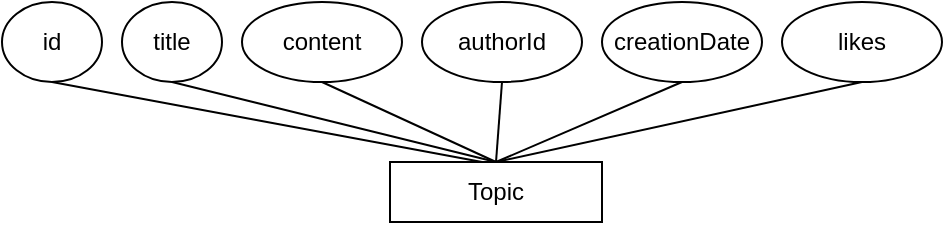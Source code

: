 <mxfile version="25.0.3">
  <diagram name="第 1 页" id="YWPzE99_uLLb6ZJ-fesW">
    <mxGraphModel dx="564" dy="816" grid="1" gridSize="10" guides="1" tooltips="1" connect="1" arrows="1" fold="1" page="1" pageScale="1" pageWidth="827" pageHeight="1169" math="0" shadow="0">
      <root>
        <mxCell id="0" />
        <mxCell id="1" parent="0" />
        <mxCell id="MiiahVeBcN5eX0PWJ4ss-1" value="Topic" style="rounded=0;whiteSpace=wrap;html=1;" vertex="1" parent="1">
          <mxGeometry x="434" y="370" width="106" height="30" as="geometry" />
        </mxCell>
        <mxCell id="MiiahVeBcN5eX0PWJ4ss-2" value="title" style="ellipse;whiteSpace=wrap;html=1;" vertex="1" parent="1">
          <mxGeometry x="300" y="290" width="50" height="40" as="geometry" />
        </mxCell>
        <mxCell id="MiiahVeBcN5eX0PWJ4ss-3" value="id&lt;img height=&quot;0&quot; width=&quot;0&quot; src=&quot;&lt;mxfile host=&amp;quot;app.diagrams.net&amp;quot; agent=&amp;quot;Mozilla/5.0 (Windows NT 10.0; Win64; x64) AppleWebKit/537.36 (KHTML, like Gecko) Chrome/131.0.0.0 Safari/537.36 Edg/131.0.0.0&amp;quot; version=&amp;quot;25.0.3&amp;quot; scale=&amp;quot;1&amp;quot; border=&amp;quot;0&amp;quot;&gt;&lt;br/&gt;  &lt;diagram name=&amp;quot;Page-1&amp;quot; id=&amp;quot;b5b7bab2-c9e2-2cf4-8b2a-24fd1a2a6d21&amp;quot;&gt;&lt;br/&gt;    &lt;mxGraphModel dx=&amp;quot;1022&amp;quot; dy=&amp;quot;620&amp;quot; grid=&amp;quot;1&amp;quot; gridSize=&amp;quot;10&amp;quot; guides=&amp;quot;1&amp;quot; tooltips=&amp;quot;1&amp;quot; connect=&amp;quot;1&amp;quot; arrows=&amp;quot;1&amp;quot; fold=&amp;quot;1&amp;quot; page=&amp;quot;1&amp;quot; pageScale=&amp;quot;1&amp;quot; pageWidth=&amp;quot;827&amp;quot; pageHeight=&amp;quot;1169&amp;quot; background=&amp;quot;none&amp;quot; math=&amp;quot;0&amp;quot; shadow=&amp;quot;0&amp;quot;&gt;&lt;br/&gt;      &lt;root&gt;&lt;br/&gt;        &lt;mxCell id=&amp;quot;0&amp;quot; /&gt;&lt;br/&gt;        &lt;mxCell id=&amp;quot;1&amp;quot; parent=&amp;quot;0&amp;quot; /&gt;&lt;br/&gt;        &lt;mxCell id=&amp;quot;3tw9AYnYGGNFN01JuL-y-1&amp;quot; value=&amp;quot;login.html&amp;quot; style=&amp;quot;swimlane;startSize=20;&amp;quot; vertex=&amp;quot;1&amp;quot; parent=&amp;quot;1&amp;quot;&gt;&lt;br/&gt;          &lt;mxGeometry x=&amp;quot;110&amp;quot; y=&amp;quot;200&amp;quot; width=&amp;quot;320&amp;quot; height=&amp;quot;220&amp;quot; as=&amp;quot;geometry&amp;quot; /&gt;&lt;br/&gt;        &lt;/mxCell&gt;&lt;br/&gt;        &lt;mxCell id=&amp;quot;3tw9AYnYGGNFN01JuL-y-28&amp;quot; value=&amp;quot;Login Button&amp;quot; style=&amp;quot;swimlane;fontStyle=0;childLayout=stackLayout;horizontal=1;startSize=30;horizontalStack=0;resizeParent=1;resizeParentMax=0;resizeLast=0;collapsible=1;marginBottom=0;whiteSpace=wrap;html=1;&amp;quot; vertex=&amp;quot;1&amp;quot; parent=&amp;quot;3tw9AYnYGGNFN01JuL-y-1&amp;quot;&gt;&lt;br/&gt;          &lt;mxGeometry x=&amp;quot;194&amp;quot; y=&amp;quot;150&amp;quot; width=&amp;quot;110&amp;quot; height=&amp;quot;60&amp;quot; as=&amp;quot;geometry&amp;quot; /&gt;&lt;br/&gt;        &lt;/mxCell&gt;&lt;br/&gt;        &lt;mxCell id=&amp;quot;3tw9AYnYGGNFN01JuL-y-29&amp;quot; value=&amp;quot;click(/login,POST)&amp;quot; style=&amp;quot;text;strokeColor=none;fillColor=none;align=left;verticalAlign=middle;spacingLeft=4;spacingRight=4;overflow=hidden;points=[[0,0.5],[1,0.5]];portConstraint=eastwest;rotatable=0;whiteSpace=wrap;html=1;&amp;quot; vertex=&amp;quot;1&amp;quot; parent=&amp;quot;3tw9AYnYGGNFN01JuL-y-28&amp;quot;&gt;&lt;br/&gt;          &lt;mxGeometry y=&amp;quot;30&amp;quot; width=&amp;quot;110&amp;quot; height=&amp;quot;30&amp;quot; as=&amp;quot;geometry&amp;quot; /&gt;&lt;br/&gt;        &lt;/mxCell&gt;&lt;br/&gt;        &lt;mxCell id=&amp;quot;3tw9AYnYGGNFN01JuL-y-34&amp;quot; value=&amp;quot;Forget Button&amp;quot; style=&amp;quot;swimlane;fontStyle=0;childLayout=stackLayout;horizontal=1;startSize=30;horizontalStack=0;resizeParent=1;resizeParentMax=0;resizeLast=0;collapsible=1;marginBottom=0;whiteSpace=wrap;html=1;&amp;quot; vertex=&amp;quot;1&amp;quot; parent=&amp;quot;3tw9AYnYGGNFN01JuL-y-1&amp;quot;&gt;&lt;br/&gt;          &lt;mxGeometry x=&amp;quot;18&amp;quot; y=&amp;quot;130&amp;quot; width=&amp;quot;120&amp;quot; height=&amp;quot;60&amp;quot; as=&amp;quot;geometry&amp;quot; /&gt;&lt;br/&gt;        &lt;/mxCell&gt;&lt;br/&gt;        &lt;mxCell id=&amp;quot;3tw9AYnYGGNFN01JuL-y-35&amp;quot; value=&amp;quot;herf=&amp;amp;quot;forget.html&amp;amp;quot;&amp;quot; style=&amp;quot;text;strokeColor=none;fillColor=none;align=left;verticalAlign=middle;spacingLeft=4;spacingRight=4;overflow=hidden;points=[[0,0.5],[1,0.5]];portConstraint=eastwest;rotatable=0;whiteSpace=wrap;html=1;&amp;quot; vertex=&amp;quot;1&amp;quot; parent=&amp;quot;3tw9AYnYGGNFN01JuL-y-34&amp;quot;&gt;&lt;br/&gt;          &lt;mxGeometry y=&amp;quot;30&amp;quot; width=&amp;quot;120&amp;quot; height=&amp;quot;30&amp;quot; as=&amp;quot;geometry&amp;quot; /&gt;&lt;br/&gt;        &lt;/mxCell&gt;&lt;br/&gt;        &lt;mxCell id=&amp;quot;3tw9AYnYGGNFN01JuL-y-32&amp;quot; value=&amp;quot;Register Button&amp;quot; style=&amp;quot;swimlane;fontStyle=0;childLayout=stackLayout;horizontal=1;startSize=30;horizontalStack=0;resizeParent=1;resizeParentMax=0;resizeLast=0;collapsible=1;marginBottom=0;whiteSpace=wrap;html=1;&amp;quot; vertex=&amp;quot;1&amp;quot; parent=&amp;quot;3tw9AYnYGGNFN01JuL-y-1&amp;quot;&gt;&lt;br/&gt;          &lt;mxGeometry x=&amp;quot;172&amp;quot; y=&amp;quot;40&amp;quot; width=&amp;quot;130&amp;quot; height=&amp;quot;60&amp;quot; as=&amp;quot;geometry&amp;quot; /&gt;&lt;br/&gt;        &lt;/mxCell&gt;&lt;br/&gt;        &lt;mxCell id=&amp;quot;3tw9AYnYGGNFN01JuL-y-33&amp;quot; value=&amp;quot;herf=&amp;amp;quot;register.html&amp;amp;quot;&amp;quot; style=&amp;quot;text;strokeColor=none;fillColor=none;align=left;verticalAlign=middle;spacingLeft=4;spacingRight=4;overflow=hidden;points=[[0,0.5],[1,0.5]];portConstraint=eastwest;rotatable=0;whiteSpace=wrap;html=1;&amp;quot; vertex=&amp;quot;1&amp;quot; parent=&amp;quot;3tw9AYnYGGNFN01JuL-y-32&amp;quot;&gt;&lt;br/&gt;          &lt;mxGeometry y=&amp;quot;30&amp;quot; width=&amp;quot;130&amp;quot; height=&amp;quot;30&amp;quot; as=&amp;quot;geometry&amp;quot; /&gt;&lt;br/&gt;        &lt;/mxCell&gt;&lt;br/&gt;        &lt;mxCell id=&amp;quot;3tw9AYnYGGNFN01JuL-y-42&amp;quot; value=&amp;quot;Text Box&amp;quot; style=&amp;quot;swimlane;fontStyle=0;childLayout=stackLayout;horizontal=1;startSize=30;horizontalStack=0;resizeParent=1;resizeParentMax=0;resizeLast=0;collapsible=1;marginBottom=0;whiteSpace=wrap;html=1;&amp;quot; vertex=&amp;quot;1&amp;quot; parent=&amp;quot;3tw9AYnYGGNFN01JuL-y-1&amp;quot;&gt;&lt;br/&gt;          &lt;mxGeometry x=&amp;quot;38&amp;quot; y=&amp;quot;40&amp;quot; width=&amp;quot;100&amp;quot; height=&amp;quot;60&amp;quot; as=&amp;quot;geometry&amp;quot; /&gt;&lt;br/&gt;        &lt;/mxCell&gt;&lt;br/&gt;        &lt;mxCell id=&amp;quot;3tw9AYnYGGNFN01JuL-y-43&amp;quot; value=&amp;quot;get(text)&amp;quot; style=&amp;quot;text;strokeColor=none;fillColor=none;align=left;verticalAlign=middle;spacingLeft=4;spacingRight=4;overflow=hidden;points=[[0,0.5],[1,0.5]];portConstraint=eastwest;rotatable=0;whiteSpace=wrap;html=1;&amp;quot; vertex=&amp;quot;1&amp;quot; parent=&amp;quot;3tw9AYnYGGNFN01JuL-y-42&amp;quot;&gt;&lt;br/&gt;          &lt;mxGeometry y=&amp;quot;30&amp;quot; width=&amp;quot;100&amp;quot; height=&amp;quot;30&amp;quot; as=&amp;quot;geometry&amp;quot; /&gt;&lt;br/&gt;        &lt;/mxCell&gt;&lt;br/&gt;        &lt;mxCell id=&amp;quot;3tw9AYnYGGNFN01JuL-y-94&amp;quot; value=&amp;quot;&amp;quot; style=&amp;quot;endArrow=none;html=1;rounded=0;&amp;quot; edge=&amp;quot;1&amp;quot; parent=&amp;quot;3tw9AYnYGGNFN01JuL-y-1&amp;quot;&gt;&lt;br/&gt;          &lt;mxGeometry width=&amp;quot;50&amp;quot; height=&amp;quot;50&amp;quot; relative=&amp;quot;1&amp;quot; as=&amp;quot;geometry&amp;quot;&gt;&lt;br/&gt;            &lt;mxPoint x=&amp;quot;350&amp;quot; y=&amp;quot;300&amp;quot; as=&amp;quot;sourcePoint&amp;quot; /&gt;&lt;br/&gt;            &lt;mxPoint x=&amp;quot;350&amp;quot; y=&amp;quot;200&amp;quot; as=&amp;quot;targetPoint&amp;quot; /&gt;&lt;br/&gt;          &lt;/mxGeometry&gt;&lt;br/&gt;        &lt;/mxCell&gt;&lt;br/&gt;        &lt;mxCell id=&amp;quot;3tw9AYnYGGNFN01JuL-y-3&amp;quot; value=&amp;quot;forget.html&amp;quot; style=&amp;quot;swimlane;startSize=20;&amp;quot; vertex=&amp;quot;1&amp;quot; parent=&amp;quot;1&amp;quot;&gt;&lt;br/&gt;          &lt;mxGeometry x=&amp;quot;180&amp;quot; y=&amp;quot;460&amp;quot; width=&amp;quot;250&amp;quot; height=&amp;quot;190&amp;quot; as=&amp;quot;geometry&amp;quot; /&gt;&lt;br/&gt;        &lt;/mxCell&gt;&lt;br/&gt;        &lt;mxCell id=&amp;quot;3tw9AYnYGGNFN01JuL-y-40&amp;quot; value=&amp;quot;Forget Button&amp;quot; style=&amp;quot;swimlane;fontStyle=0;childLayout=stackLayout;horizontal=1;startSize=30;horizontalStack=0;resizeParent=1;resizeParentMax=0;resizeLast=0;collapsible=1;marginBottom=0;whiteSpace=wrap;html=1;&amp;quot; vertex=&amp;quot;1&amp;quot; parent=&amp;quot;3tw9AYnYGGNFN01JuL-y-3&amp;quot;&gt;&lt;br/&gt;          &lt;mxGeometry x=&amp;quot;100&amp;quot; y=&amp;quot;100&amp;quot; width=&amp;quot;130&amp;quot; height=&amp;quot;60&amp;quot; as=&amp;quot;geometry&amp;quot; /&gt;&lt;br/&gt;        &lt;/mxCell&gt;&lt;br/&gt;        &lt;mxCell id=&amp;quot;3tw9AYnYGGNFN01JuL-y-41&amp;quot; value=&amp;quot;click(/forget,POST)&amp;quot; style=&amp;quot;text;strokeColor=none;fillColor=none;align=left;verticalAlign=middle;spacingLeft=4;spacingRight=4;overflow=hidden;points=[[0,0.5],[1,0.5]];portConstraint=eastwest;rotatable=0;whiteSpace=wrap;html=1;&amp;quot; vertex=&amp;quot;1&amp;quot; parent=&amp;quot;3tw9AYnYGGNFN01JuL-y-40&amp;quot;&gt;&lt;br/&gt;          &lt;mxGeometry y=&amp;quot;30&amp;quot; width=&amp;quot;130&amp;quot; height=&amp;quot;30&amp;quot; as=&amp;quot;geometry&amp;quot; /&gt;&lt;br/&gt;        &lt;/mxCell&gt;&lt;br/&gt;        &lt;mxCell id=&amp;quot;3tw9AYnYGGNFN01JuL-y-46&amp;quot; value=&amp;quot;Text Box&amp;quot; style=&amp;quot;swimlane;fontStyle=0;childLayout=stackLayout;horizontal=1;startSize=30;horizontalStack=0;resizeParent=1;resizeParentMax=0;resizeLast=0;collapsible=1;marginBottom=0;whiteSpace=wrap;html=1;&amp;quot; vertex=&amp;quot;1&amp;quot; parent=&amp;quot;3tw9AYnYGGNFN01JuL-y-3&amp;quot;&gt;&lt;br/&gt;          &lt;mxGeometry x=&amp;quot;30&amp;quot; y=&amp;quot;35&amp;quot; width=&amp;quot;100&amp;quot; height=&amp;quot;60&amp;quot; as=&amp;quot;geometry&amp;quot; /&gt;&lt;br/&gt;        &lt;/mxCell&gt;&lt;br/&gt;        &lt;mxCell id=&amp;quot;3tw9AYnYGGNFN01JuL-y-47&amp;quot; value=&amp;quot;get(text)&amp;quot; style=&amp;quot;text;strokeColor=none;fillColor=none;align=left;verticalAlign=middle;spacingLeft=4;spacingRight=4;overflow=hidden;points=[[0,0.5],[1,0.5]];portConstraint=eastwest;rotatable=0;whiteSpace=wrap;html=1;&amp;quot; vertex=&amp;quot;1&amp;quot; parent=&amp;quot;3tw9AYnYGGNFN01JuL-y-46&amp;quot;&gt;&lt;br/&gt;          &lt;mxGeometry y=&amp;quot;30&amp;quot; width=&amp;quot;100&amp;quot; height=&amp;quot;30&amp;quot; as=&amp;quot;geometry&amp;quot; /&gt;&lt;br/&gt;        &lt;/mxCell&gt;&lt;br/&gt;        &lt;mxCell id=&amp;quot;3tw9AYnYGGNFN01JuL-y-4&amp;quot; value=&amp;quot;register.html&amp;quot; style=&amp;quot;swimlane;startSize=20;&amp;quot; vertex=&amp;quot;1&amp;quot; parent=&amp;quot;1&amp;quot;&gt;&lt;br/&gt;          &lt;mxGeometry x=&amp;quot;520&amp;quot; y=&amp;quot;200&amp;quot; width=&amp;quot;280&amp;quot; height=&amp;quot;210&amp;quot; as=&amp;quot;geometry&amp;quot; /&gt;&lt;br/&gt;        &lt;/mxCell&gt;&lt;br/&gt;        &lt;mxCell id=&amp;quot;3tw9AYnYGGNFN01JuL-y-38&amp;quot; value=&amp;quot;Register Button&amp;quot; style=&amp;quot;swimlane;fontStyle=0;childLayout=stackLayout;horizontal=1;startSize=30;horizontalStack=0;resizeParent=1;resizeParentMax=0;resizeLast=0;collapsible=1;marginBottom=0;whiteSpace=wrap;html=1;&amp;quot; vertex=&amp;quot;1&amp;quot; parent=&amp;quot;3tw9AYnYGGNFN01JuL-y-4&amp;quot;&gt;&lt;br/&gt;          &lt;mxGeometry x=&amp;quot;20&amp;quot; y=&amp;quot;130&amp;quot; width=&amp;quot;130&amp;quot; height=&amp;quot;60&amp;quot; as=&amp;quot;geometry&amp;quot; /&gt;&lt;br/&gt;        &lt;/mxCell&gt;&lt;br/&gt;        &lt;mxCell id=&amp;quot;3tw9AYnYGGNFN01JuL-y-39&amp;quot; value=&amp;quot;click(/register,POST)&amp;quot; style=&amp;quot;text;strokeColor=none;fillColor=none;align=left;verticalAlign=middle;spacingLeft=4;spacingRight=4;overflow=hidden;points=[[0,0.5],[1,0.5]];portConstraint=eastwest;rotatable=0;whiteSpace=wrap;html=1;&amp;quot; vertex=&amp;quot;1&amp;quot; parent=&amp;quot;3tw9AYnYGGNFN01JuL-y-38&amp;quot;&gt;&lt;br/&gt;          &lt;mxGeometry y=&amp;quot;30&amp;quot; width=&amp;quot;130&amp;quot; height=&amp;quot;30&amp;quot; as=&amp;quot;geometry&amp;quot; /&gt;&lt;br/&gt;        &lt;/mxCell&gt;&lt;br/&gt;        &lt;mxCell id=&amp;quot;3tw9AYnYGGNFN01JuL-y-44&amp;quot; value=&amp;quot;Text Box&amp;quot; style=&amp;quot;swimlane;fontStyle=0;childLayout=stackLayout;horizontal=1;startSize=30;horizontalStack=0;resizeParent=1;resizeParentMax=0;resizeLast=0;collapsible=1;marginBottom=0;whiteSpace=wrap;html=1;&amp;quot; vertex=&amp;quot;1&amp;quot; parent=&amp;quot;3tw9AYnYGGNFN01JuL-y-4&amp;quot;&gt;&lt;br/&gt;          &lt;mxGeometry x=&amp;quot;50&amp;quot; y=&amp;quot;40&amp;quot; width=&amp;quot;100&amp;quot; height=&amp;quot;60&amp;quot; as=&amp;quot;geometry&amp;quot; /&gt;&lt;br/&gt;        &lt;/mxCell&gt;&lt;br/&gt;        &lt;mxCell id=&amp;quot;3tw9AYnYGGNFN01JuL-y-45&amp;quot; value=&amp;quot;get(text)&amp;quot; style=&amp;quot;text;strokeColor=none;fillColor=none;align=left;verticalAlign=middle;spacingLeft=4;spacingRight=4;overflow=hidden;points=[[0,0.5],[1,0.5]];portConstraint=eastwest;rotatable=0;whiteSpace=wrap;html=1;&amp;quot; vertex=&amp;quot;1&amp;quot; parent=&amp;quot;3tw9AYnYGGNFN01JuL-y-44&amp;quot;&gt;&lt;br/&gt;          &lt;mxGeometry y=&amp;quot;30&amp;quot; width=&amp;quot;100&amp;quot; height=&amp;quot;30&amp;quot; as=&amp;quot;geometry&amp;quot; /&gt;&lt;br/&gt;        &lt;/mxCell&gt;&lt;br/&gt;        &lt;mxCell id=&amp;quot;3tw9AYnYGGNFN01JuL-y-13&amp;quot; value=&amp;quot;Flask&amp;quot; style=&amp;quot;swimlane;startSize=20;&amp;quot; vertex=&amp;quot;1&amp;quot; parent=&amp;quot;1&amp;quot;&gt;&lt;br/&gt;          &lt;mxGeometry x=&amp;quot;600&amp;quot; y=&amp;quot;465&amp;quot; width=&amp;quot;200&amp;quot; height=&amp;quot;110&amp;quot; as=&amp;quot;geometry&amp;quot; /&gt;&lt;br/&gt;        &lt;/mxCell&gt;&lt;br/&gt;        &lt;mxCell id=&amp;quot;3tw9AYnYGGNFN01JuL-y-18&amp;quot; value=&amp;quot;/register&amp;quot; style=&amp;quot;whiteSpace=wrap;html=1;&amp;quot; vertex=&amp;quot;1&amp;quot; parent=&amp;quot;3tw9AYnYGGNFN01JuL-y-13&amp;quot;&gt;&lt;br/&gt;          &lt;mxGeometry x=&amp;quot;10&amp;quot; y=&amp;quot;30&amp;quot; width=&amp;quot;70&amp;quot; height=&amp;quot;20&amp;quot; as=&amp;quot;geometry&amp;quot; /&gt;&lt;br/&gt;        &lt;/mxCell&gt;&lt;br/&gt;        &lt;mxCell id=&amp;quot;3tw9AYnYGGNFN01JuL-y-21&amp;quot; value=&amp;quot;/reset-password&amp;quot; style=&amp;quot;whiteSpace=wrap;html=1;&amp;quot; vertex=&amp;quot;1&amp;quot; parent=&amp;quot;3tw9AYnYGGNFN01JuL-y-13&amp;quot;&gt;&lt;br/&gt;          &lt;mxGeometry x=&amp;quot;90&amp;quot; y=&amp;quot;30&amp;quot; width=&amp;quot;100&amp;quot; height=&amp;quot;20&amp;quot; as=&amp;quot;geometry&amp;quot; /&gt;&lt;br/&gt;        &lt;/mxCell&gt;&lt;br/&gt;        &lt;mxCell id=&amp;quot;3tw9AYnYGGNFN01JuL-y-22&amp;quot; value=&amp;quot;/login&amp;quot; style=&amp;quot;whiteSpace=wrap;html=1;&amp;quot; vertex=&amp;quot;1&amp;quot; parent=&amp;quot;3tw9AYnYGGNFN01JuL-y-13&amp;quot;&gt;&lt;br/&gt;          &lt;mxGeometry x=&amp;quot;10&amp;quot; y=&amp;quot;60&amp;quot; width=&amp;quot;70&amp;quot; height=&amp;quot;20&amp;quot; as=&amp;quot;geometry&amp;quot; /&gt;&lt;br/&gt;        &lt;/mxCell&gt;&lt;br/&gt;        &lt;mxCell id=&amp;quot;3tw9AYnYGGNFN01JuL-y-23&amp;quot; value=&amp;quot;/forgot-password&amp;quot; style=&amp;quot;whiteSpace=wrap;html=1;&amp;quot; vertex=&amp;quot;1&amp;quot; parent=&amp;quot;3tw9AYnYGGNFN01JuL-y-13&amp;quot;&gt;&lt;br/&gt;          &lt;mxGeometry x=&amp;quot;90&amp;quot; y=&amp;quot;60&amp;quot; width=&amp;quot;100&amp;quot; height=&amp;quot;20&amp;quot; as=&amp;quot;geometry&amp;quot; /&gt;&lt;br/&gt;        &lt;/mxCell&gt;&lt;br/&gt;        &lt;mxCell id=&amp;quot;3tw9AYnYGGNFN01JuL-y-26&amp;quot; value=&amp;quot;/submit-feedback&amp;quot; style=&amp;quot;whiteSpace=wrap;html=1;&amp;quot; vertex=&amp;quot;1&amp;quot; parent=&amp;quot;3tw9AYnYGGNFN01JuL-y-13&amp;quot;&gt;&lt;br/&gt;          &lt;mxGeometry x=&amp;quot;50&amp;quot; y=&amp;quot;85&amp;quot; width=&amp;quot;100&amp;quot; height=&amp;quot;20&amp;quot; as=&amp;quot;geometry&amp;quot; /&gt;&lt;br/&gt;        &lt;/mxCell&gt;&lt;br/&gt;        &lt;mxCell id=&amp;quot;3tw9AYnYGGNFN01JuL-y-14&amp;quot; value=&amp;quot;Mysql&amp;quot; style=&amp;quot;swimlane;startSize=20;&amp;quot; vertex=&amp;quot;1&amp;quot; parent=&amp;quot;1&amp;quot;&gt;&lt;br/&gt;          &lt;mxGeometry x=&amp;quot;520&amp;quot; y=&amp;quot;610&amp;quot; width=&amp;quot;280&amp;quot; height=&amp;quot;100&amp;quot; as=&amp;quot;geometry&amp;quot; /&gt;&lt;br/&gt;        &lt;/mxCell&gt;&lt;br/&gt;        &lt;mxCell id=&amp;quot;3tw9AYnYGGNFN01JuL-y-16&amp;quot; value=&amp;quot;user table&amp;quot; style=&amp;quot;whiteSpace=wrap;html=1;&amp;quot; vertex=&amp;quot;1&amp;quot; parent=&amp;quot;3tw9AYnYGGNFN01JuL-y-14&amp;quot;&gt;&lt;br/&gt;          &lt;mxGeometry x=&amp;quot;20&amp;quot; y=&amp;quot;32.5&amp;quot; width=&amp;quot;90&amp;quot; height=&amp;quot;25&amp;quot; as=&amp;quot;geometry&amp;quot; /&gt;&lt;br/&gt;        &lt;/mxCell&gt;&lt;br/&gt;        &lt;mxCell id=&amp;quot;3tw9AYnYGGNFN01JuL-y-17&amp;quot; value=&amp;quot;feedback table&amp;quot; style=&amp;quot;whiteSpace=wrap;html=1;&amp;quot; vertex=&amp;quot;1&amp;quot; parent=&amp;quot;3tw9AYnYGGNFN01JuL-y-14&amp;quot;&gt;&lt;br/&gt;          &lt;mxGeometry x=&amp;quot;140&amp;quot; y=&amp;quot;30&amp;quot; width=&amp;quot;120&amp;quot; height=&amp;quot;30&amp;quot; as=&amp;quot;geometry&amp;quot; /&gt;&lt;br/&gt;        &lt;/mxCell&gt;&lt;br/&gt;        &lt;mxCell id=&amp;quot;3tw9AYnYGGNFN01JuL-y-27&amp;quot; value=&amp;quot;admin table&amp;quot; style=&amp;quot;whiteSpace=wrap;html=1;&amp;quot; vertex=&amp;quot;1&amp;quot; parent=&amp;quot;3tw9AYnYGGNFN01JuL-y-14&amp;quot;&gt;&lt;br/&gt;          &lt;mxGeometry x=&amp;quot;80&amp;quot; y=&amp;quot;70&amp;quot; width=&amp;quot;90&amp;quot; height=&amp;quot;25&amp;quot; as=&amp;quot;geometry&amp;quot; /&gt;&lt;br/&gt;        &lt;/mxCell&gt;&lt;br/&gt;        &lt;mxCell id=&amp;quot;3tw9AYnYGGNFN01JuL-y-49&amp;quot; value=&amp;quot;&amp;quot; style=&amp;quot;rounded=0;orthogonalLoop=1;jettySize=auto;html=1;endArrow=oval;endFill=0;sketch=0;sourcePerimeterSpacing=0;targetPerimeterSpacing=0;endSize=10;&amp;quot; edge=&amp;quot;1&amp;quot; target=&amp;quot;3tw9AYnYGGNFN01JuL-y-50&amp;quot; parent=&amp;quot;1&amp;quot;&gt;&lt;br/&gt;          &lt;mxGeometry relative=&amp;quot;1&amp;quot; as=&amp;quot;geometry&amp;quot;&gt;&lt;br/&gt;            &lt;mxPoint x=&amp;quot;470&amp;quot; y=&amp;quot;380&amp;quot; as=&amp;quot;sourcePoint&amp;quot; /&gt;&lt;br/&gt;          &lt;/mxGeometry&gt;&lt;br/&gt;        &lt;/mxCell&gt;&lt;br/&gt;        &lt;mxCell id=&amp;quot;3tw9AYnYGGNFN01JuL-y-60&amp;quot; value=&amp;quot;&amp;quot; style=&amp;quot;rounded=0;orthogonalLoop=1;jettySize=auto;html=1;endArrow=halfCircle;endFill=0;endSize=6;strokeWidth=1;sketch=0;entryX=0.405;entryY=0.595;entryDx=0;entryDy=0;entryPerimeter=0;&amp;quot; edge=&amp;quot;1&amp;quot; target=&amp;quot;3tw9AYnYGGNFN01JuL-y-62&amp;quot; parent=&amp;quot;1&amp;quot;&gt;&lt;br/&gt;          &lt;mxGeometry relative=&amp;quot;1&amp;quot; as=&amp;quot;geometry&amp;quot;&gt;&lt;br/&gt;            &lt;mxPoint x=&amp;quot;130&amp;quot; y=&amp;quot;420&amp;quot; as=&amp;quot;sourcePoint&amp;quot; /&gt;&lt;br/&gt;            &lt;mxPoint x=&amp;quot;130&amp;quot; y=&amp;quot;430&amp;quot; as=&amp;quot;targetPoint&amp;quot; /&gt;&lt;br/&gt;          &lt;/mxGeometry&gt;&lt;br/&gt;        &lt;/mxCell&gt;&lt;br/&gt;        &lt;mxCell id=&amp;quot;3tw9AYnYGGNFN01JuL-y-61&amp;quot; value=&amp;quot;&amp;quot; style=&amp;quot;rounded=0;orthogonalLoop=1;jettySize=auto;html=1;endArrow=oval;endFill=0;sketch=0;sourcePerimeterSpacing=0;targetPerimeterSpacing=0;endSize=10;&amp;quot; edge=&amp;quot;1&amp;quot; target=&amp;quot;3tw9AYnYGGNFN01JuL-y-62&amp;quot; parent=&amp;quot;1&amp;quot;&gt;&lt;br/&gt;          &lt;mxGeometry relative=&amp;quot;1&amp;quot; as=&amp;quot;geometry&amp;quot;&gt;&lt;br/&gt;            &lt;mxPoint x=&amp;quot;130&amp;quot; y=&amp;quot;510&amp;quot; as=&amp;quot;sourcePoint&amp;quot; /&gt;&lt;br/&gt;          &lt;/mxGeometry&gt;&lt;br/&gt;        &lt;/mxCell&gt;&lt;br/&gt;        &lt;mxCell id=&amp;quot;3tw9AYnYGGNFN01JuL-y-62&amp;quot; value=&amp;quot;&amp;quot; style=&amp;quot;ellipse;whiteSpace=wrap;html=1;align=center;aspect=fixed;fillColor=none;strokeColor=none;resizable=0;perimeter=centerPerimeter;rotatable=0;allowArrows=0;points=[];outlineConnect=1;&amp;quot; vertex=&amp;quot;1&amp;quot; parent=&amp;quot;1&amp;quot;&gt;&lt;br/&gt;          &lt;mxGeometry x=&amp;quot;125&amp;quot; y=&amp;quot;430&amp;quot; width=&amp;quot;10&amp;quot; height=&amp;quot;10&amp;quot; as=&amp;quot;geometry&amp;quot; /&gt;&lt;br/&gt;        &lt;/mxCell&gt;&lt;br/&gt;        &lt;mxCell id=&amp;quot;3tw9AYnYGGNFN01JuL-y-66&amp;quot; value=&amp;quot;&amp;quot; style=&amp;quot;rounded=0;orthogonalLoop=1;jettySize=auto;html=1;endArrow=halfCircle;endFill=0;endSize=6;strokeWidth=1;sketch=0;&amp;quot; edge=&amp;quot;1&amp;quot; target=&amp;quot;3tw9AYnYGGNFN01JuL-y-68&amp;quot; parent=&amp;quot;1&amp;quot;&gt;&lt;br/&gt;          &lt;mxGeometry relative=&amp;quot;1&amp;quot; as=&amp;quot;geometry&amp;quot;&gt;&lt;br/&gt;            &lt;mxPoint x=&amp;quot;180&amp;quot; y=&amp;quot;510&amp;quot; as=&amp;quot;sourcePoint&amp;quot; /&gt;&lt;br/&gt;          &lt;/mxGeometry&gt;&lt;br/&gt;        &lt;/mxCell&gt;&lt;br/&gt;        &lt;mxCell id=&amp;quot;3tw9AYnYGGNFN01JuL-y-67&amp;quot; value=&amp;quot;&amp;quot; style=&amp;quot;rounded=0;orthogonalLoop=1;jettySize=auto;html=1;endArrow=oval;endFill=0;sketch=0;sourcePerimeterSpacing=0;targetPerimeterSpacing=0;endSize=10;&amp;quot; edge=&amp;quot;1&amp;quot; target=&amp;quot;3tw9AYnYGGNFN01JuL-y-68&amp;quot; parent=&amp;quot;1&amp;quot;&gt;&lt;br/&gt;          &lt;mxGeometry relative=&amp;quot;1&amp;quot; as=&amp;quot;geometry&amp;quot;&gt;&lt;br/&gt;            &lt;mxPoint x=&amp;quot;130&amp;quot; y=&amp;quot;510&amp;quot; as=&amp;quot;sourcePoint&amp;quot; /&gt;&lt;br/&gt;          &lt;/mxGeometry&gt;&lt;br/&gt;        &lt;/mxCell&gt;&lt;br/&gt;        &lt;mxCell id=&amp;quot;3tw9AYnYGGNFN01JuL-y-68&amp;quot; value=&amp;quot;&amp;quot; style=&amp;quot;ellipse;whiteSpace=wrap;html=1;align=center;aspect=fixed;fillColor=none;strokeColor=none;resizable=0;perimeter=centerPerimeter;rotatable=0;allowArrows=0;points=[];outlineConnect=1;&amp;quot; vertex=&amp;quot;1&amp;quot; parent=&amp;quot;1&amp;quot;&gt;&lt;br/&gt;          &lt;mxGeometry x=&amp;quot;155&amp;quot; y=&amp;quot;505&amp;quot; width=&amp;quot;10&amp;quot; height=&amp;quot;10&amp;quot; as=&amp;quot;geometry&amp;quot; /&gt;&lt;br/&gt;        &lt;/mxCell&gt;&lt;br/&gt;        &lt;mxCell id=&amp;quot;3tw9AYnYGGNFN01JuL-y-69&amp;quot; value=&amp;quot;&amp;quot; style=&amp;quot;rounded=0;orthogonalLoop=1;jettySize=auto;html=1;endArrow=halfCircle;endFill=0;endSize=6;strokeWidth=1;sketch=0;&amp;quot; edge=&amp;quot;1&amp;quot; parent=&amp;quot;1&amp;quot;&gt;&lt;br/&gt;          &lt;mxGeometry relative=&amp;quot;1&amp;quot; as=&amp;quot;geometry&amp;quot;&gt;&lt;br/&gt;            &lt;mxPoint x=&amp;quot;430&amp;quot; y=&amp;quot;380&amp;quot; as=&amp;quot;sourcePoint&amp;quot; /&gt;&lt;br/&gt;            &lt;mxPoint x=&amp;quot;450&amp;quot; y=&amp;quot;380&amp;quot; as=&amp;quot;targetPoint&amp;quot; /&gt;&lt;br/&gt;          &lt;/mxGeometry&gt;&lt;br/&gt;        &lt;/mxCell&gt;&lt;br/&gt;        &lt;mxCell id=&amp;quot;3tw9AYnYGGNFN01JuL-y-70&amp;quot; value=&amp;quot;&amp;quot; style=&amp;quot;rounded=0;orthogonalLoop=1;jettySize=auto;html=1;endArrow=oval;endFill=0;sketch=0;sourcePerimeterSpacing=0;targetPerimeterSpacing=0;endSize=10;&amp;quot; edge=&amp;quot;1&amp;quot; parent=&amp;quot;1&amp;quot;&gt;&lt;br/&gt;          &lt;mxGeometry relative=&amp;quot;1&amp;quot; as=&amp;quot;geometry&amp;quot;&gt;&lt;br/&gt;            &lt;mxPoint x=&amp;quot;470&amp;quot; y=&amp;quot;380&amp;quot; as=&amp;quot;sourcePoint&amp;quot; /&gt;&lt;br/&gt;            &lt;mxPoint x=&amp;quot;450&amp;quot; y=&amp;quot;380&amp;quot; as=&amp;quot;targetPoint&amp;quot; /&gt;&lt;br/&gt;          &lt;/mxGeometry&gt;&lt;br/&gt;        &lt;/mxCell&gt;&lt;br/&gt;        &lt;mxCell id=&amp;quot;3tw9AYnYGGNFN01JuL-y-71&amp;quot; value=&amp;quot;&amp;quot; style=&amp;quot;ellipse;whiteSpace=wrap;html=1;align=center;aspect=fixed;fillColor=none;strokeColor=none;resizable=0;perimeter=centerPerimeter;rotatable=0;allowArrows=0;points=[];outlineConnect=1;&amp;quot; vertex=&amp;quot;1&amp;quot; parent=&amp;quot;1&amp;quot;&gt;&lt;br/&gt;          &lt;mxGeometry x=&amp;quot;480&amp;quot; y=&amp;quot;340&amp;quot; width=&amp;quot;10&amp;quot; height=&amp;quot;10&amp;quot; as=&amp;quot;geometry&amp;quot; /&gt;&lt;br/&gt;        &lt;/mxCell&gt;&lt;br/&gt;        &lt;mxCell id=&amp;quot;3tw9AYnYGGNFN01JuL-y-72&amp;quot; value=&amp;quot;&amp;quot; style=&amp;quot;rounded=0;orthogonalLoop=1;jettySize=auto;html=1;endArrow=halfCircle;endFill=0;endSize=6;strokeWidth=1;sketch=0;&amp;quot; edge=&amp;quot;1&amp;quot; parent=&amp;quot;1&amp;quot; source=&amp;quot;3tw9AYnYGGNFN01JuL-y-50&amp;quot;&gt;&lt;br/&gt;          &lt;mxGeometry relative=&amp;quot;1&amp;quot; as=&amp;quot;geometry&amp;quot;&gt;&lt;br/&gt;            &lt;mxPoint x=&amp;quot;520&amp;quot; y=&amp;quot;380&amp;quot; as=&amp;quot;sourcePoint&amp;quot; /&gt;&lt;br/&gt;            &lt;mxPoint x=&amp;quot;500&amp;quot; y=&amp;quot;380&amp;quot; as=&amp;quot;targetPoint&amp;quot; /&gt;&lt;br/&gt;          &lt;/mxGeometry&gt;&lt;br/&gt;        &lt;/mxCell&gt;&lt;br/&gt;        &lt;mxCell id=&amp;quot;3tw9AYnYGGNFN01JuL-y-73&amp;quot; value=&amp;quot;&amp;quot; style=&amp;quot;rounded=0;orthogonalLoop=1;jettySize=auto;html=1;endArrow=halfCircle;endFill=0;endSize=6;strokeWidth=1;sketch=0;&amp;quot; edge=&amp;quot;1&amp;quot; parent=&amp;quot;1&amp;quot; target=&amp;quot;3tw9AYnYGGNFN01JuL-y-50&amp;quot;&gt;&lt;br/&gt;          &lt;mxGeometry relative=&amp;quot;1&amp;quot; as=&amp;quot;geometry&amp;quot;&gt;&lt;br/&gt;            &lt;mxPoint x=&amp;quot;520&amp;quot; y=&amp;quot;380&amp;quot; as=&amp;quot;sourcePoint&amp;quot; /&gt;&lt;br/&gt;            &lt;mxPoint x=&amp;quot;500&amp;quot; y=&amp;quot;380&amp;quot; as=&amp;quot;targetPoint&amp;quot; /&gt;&lt;br/&gt;          &lt;/mxGeometry&gt;&lt;br/&gt;        &lt;/mxCell&gt;&lt;br/&gt;        &lt;mxCell id=&amp;quot;3tw9AYnYGGNFN01JuL-y-50&amp;quot; value=&amp;quot;&amp;quot; style=&amp;quot;ellipse;whiteSpace=wrap;html=1;align=center;aspect=fixed;fillColor=none;strokeColor=none;resizable=0;perimeter=centerPerimeter;rotatable=0;allowArrows=0;points=[];outlineConnect=1;&amp;quot; vertex=&amp;quot;1&amp;quot; parent=&amp;quot;1&amp;quot;&gt;&lt;br/&gt;          &lt;mxGeometry x=&amp;quot;495&amp;quot; y=&amp;quot;375&amp;quot; width=&amp;quot;10&amp;quot; height=&amp;quot;10&amp;quot; as=&amp;quot;geometry&amp;quot; /&gt;&lt;br/&gt;        &lt;/mxCell&gt;&lt;br/&gt;        &lt;mxCell id=&amp;quot;3tw9AYnYGGNFN01JuL-y-74&amp;quot; value=&amp;quot;&amp;quot; style=&amp;quot;rounded=0;orthogonalLoop=1;jettySize=auto;html=1;endArrow=halfCircle;endFill=0;endSize=6;strokeWidth=1;sketch=0;&amp;quot; edge=&amp;quot;1&amp;quot; target=&amp;quot;3tw9AYnYGGNFN01JuL-y-76&amp;quot; parent=&amp;quot;1&amp;quot;&gt;&lt;br/&gt;          &lt;mxGeometry relative=&amp;quot;1&amp;quot; as=&amp;quot;geometry&amp;quot;&gt;&lt;br/&gt;            &lt;mxPoint x=&amp;quot;600&amp;quot; y=&amp;quot;500&amp;quot; as=&amp;quot;sourcePoint&amp;quot; /&gt;&lt;br/&gt;          &lt;/mxGeometry&gt;&lt;br/&gt;        &lt;/mxCell&gt;&lt;br/&gt;        &lt;mxCell id=&amp;quot;3tw9AYnYGGNFN01JuL-y-75&amp;quot; value=&amp;quot;&amp;quot; style=&amp;quot;rounded=0;orthogonalLoop=1;jettySize=auto;html=1;endArrow=oval;endFill=0;sketch=0;sourcePerimeterSpacing=0;targetPerimeterSpacing=0;endSize=10;&amp;quot; edge=&amp;quot;1&amp;quot; target=&amp;quot;3tw9AYnYGGNFN01JuL-y-76&amp;quot; parent=&amp;quot;1&amp;quot;&gt;&lt;br/&gt;          &lt;mxGeometry relative=&amp;quot;1&amp;quot; as=&amp;quot;geometry&amp;quot;&gt;&lt;br/&gt;            &lt;mxPoint x=&amp;quot;560&amp;quot; y=&amp;quot;500&amp;quot; as=&amp;quot;sourcePoint&amp;quot; /&gt;&lt;br/&gt;          &lt;/mxGeometry&gt;&lt;br/&gt;        &lt;/mxCell&gt;&lt;br/&gt;        &lt;mxCell id=&amp;quot;3tw9AYnYGGNFN01JuL-y-76&amp;quot; value=&amp;quot;&amp;quot; style=&amp;quot;ellipse;whiteSpace=wrap;html=1;align=center;aspect=fixed;fillColor=none;strokeColor=none;resizable=0;perimeter=centerPerimeter;rotatable=0;allowArrows=0;points=[];outlineConnect=1;&amp;quot; vertex=&amp;quot;1&amp;quot; parent=&amp;quot;1&amp;quot;&gt;&lt;br/&gt;          &lt;mxGeometry x=&amp;quot;575&amp;quot; y=&amp;quot;495&amp;quot; width=&amp;quot;10&amp;quot; height=&amp;quot;10&amp;quot; as=&amp;quot;geometry&amp;quot; /&gt;&lt;br/&gt;        &lt;/mxCell&gt;&lt;br/&gt;        &lt;mxCell id=&amp;quot;3tw9AYnYGGNFN01JuL-y-83&amp;quot; value=&amp;quot;&amp;quot; style=&amp;quot;rounded=0;orthogonalLoop=1;jettySize=auto;html=1;endArrow=halfCircle;endFill=0;endSize=6;strokeWidth=1;sketch=0;&amp;quot; edge=&amp;quot;1&amp;quot; target=&amp;quot;3tw9AYnYGGNFN01JuL-y-85&amp;quot; parent=&amp;quot;1&amp;quot;&gt;&lt;br/&gt;          &lt;mxGeometry relative=&amp;quot;1&amp;quot; as=&amp;quot;geometry&amp;quot;&gt;&lt;br/&gt;            &lt;mxPoint x=&amp;quot;520&amp;quot; y=&amp;quot;675&amp;quot; as=&amp;quot;sourcePoint&amp;quot; /&gt;&lt;br/&gt;          &lt;/mxGeometry&gt;&lt;br/&gt;        &lt;/mxCell&gt;&lt;br/&gt;        &lt;mxCell id=&amp;quot;3tw9AYnYGGNFN01JuL-y-84&amp;quot; value=&amp;quot;&amp;quot; style=&amp;quot;rounded=0;orthogonalLoop=1;jettySize=auto;html=1;endArrow=oval;endFill=0;sketch=0;sourcePerimeterSpacing=0;targetPerimeterSpacing=0;endSize=10;&amp;quot; edge=&amp;quot;1&amp;quot; target=&amp;quot;3tw9AYnYGGNFN01JuL-y-85&amp;quot; parent=&amp;quot;1&amp;quot;&gt;&lt;br/&gt;          &lt;mxGeometry relative=&amp;quot;1&amp;quot; as=&amp;quot;geometry&amp;quot;&gt;&lt;br/&gt;            &lt;mxPoint x=&amp;quot;470&amp;quot; y=&amp;quot;675&amp;quot; as=&amp;quot;sourcePoint&amp;quot; /&gt;&lt;br/&gt;          &lt;/mxGeometry&gt;&lt;br/&gt;        &lt;/mxCell&gt;&lt;br/&gt;        &lt;mxCell id=&amp;quot;3tw9AYnYGGNFN01JuL-y-85&amp;quot; value=&amp;quot;&amp;quot; style=&amp;quot;ellipse;whiteSpace=wrap;html=1;align=center;aspect=fixed;fillColor=none;strokeColor=none;resizable=0;perimeter=centerPerimeter;rotatable=0;allowArrows=0;points=[];outlineConnect=1;&amp;quot; vertex=&amp;quot;1&amp;quot; parent=&amp;quot;1&amp;quot;&gt;&lt;br/&gt;          &lt;mxGeometry x=&amp;quot;495&amp;quot; y=&amp;quot;670&amp;quot; width=&amp;quot;10&amp;quot; height=&amp;quot;10&amp;quot; as=&amp;quot;geometry&amp;quot; /&gt;&lt;br/&gt;        &lt;/mxCell&gt;&lt;br/&gt;        &lt;mxCell id=&amp;quot;3tw9AYnYGGNFN01JuL-y-86&amp;quot; value=&amp;quot;&amp;quot; style=&amp;quot;rounded=0;orthogonalLoop=1;jettySize=auto;html=1;endArrow=halfCircle;endFill=0;endSize=6;strokeWidth=1;sketch=0;&amp;quot; edge=&amp;quot;1&amp;quot; target=&amp;quot;3tw9AYnYGGNFN01JuL-y-88&amp;quot; parent=&amp;quot;1&amp;quot;&gt;&lt;br/&gt;          &lt;mxGeometry relative=&amp;quot;1&amp;quot; as=&amp;quot;geometry&amp;quot;&gt;&lt;br/&gt;            &lt;mxPoint x=&amp;quot;600&amp;quot; y=&amp;quot;520&amp;quot; as=&amp;quot;sourcePoint&amp;quot; /&gt;&lt;br/&gt;          &lt;/mxGeometry&gt;&lt;br/&gt;        &lt;/mxCell&gt;&lt;br/&gt;        &lt;mxCell id=&amp;quot;3tw9AYnYGGNFN01JuL-y-87&amp;quot; value=&amp;quot;&amp;quot; style=&amp;quot;rounded=0;orthogonalLoop=1;jettySize=auto;html=1;endArrow=oval;endFill=0;sketch=0;sourcePerimeterSpacing=0;targetPerimeterSpacing=0;endSize=10;&amp;quot; edge=&amp;quot;1&amp;quot; target=&amp;quot;3tw9AYnYGGNFN01JuL-y-88&amp;quot; parent=&amp;quot;1&amp;quot;&gt;&lt;br/&gt;          &lt;mxGeometry relative=&amp;quot;1&amp;quot; as=&amp;quot;geometry&amp;quot;&gt;&lt;br/&gt;            &lt;mxPoint x=&amp;quot;560&amp;quot; y=&amp;quot;520&amp;quot; as=&amp;quot;sourcePoint&amp;quot; /&gt;&lt;br/&gt;          &lt;/mxGeometry&gt;&lt;br/&gt;        &lt;/mxCell&gt;&lt;br/&gt;        &lt;mxCell id=&amp;quot;3tw9AYnYGGNFN01JuL-y-88&amp;quot; value=&amp;quot;&amp;quot; style=&amp;quot;ellipse;whiteSpace=wrap;html=1;align=center;aspect=fixed;fillColor=none;strokeColor=none;resizable=0;perimeter=centerPerimeter;rotatable=0;allowArrows=0;points=[];outlineConnect=1;&amp;quot; vertex=&amp;quot;1&amp;quot; parent=&amp;quot;1&amp;quot;&gt;&lt;br/&gt;          &lt;mxGeometry x=&amp;quot;575&amp;quot; y=&amp;quot;515&amp;quot; width=&amp;quot;10&amp;quot; height=&amp;quot;10&amp;quot; as=&amp;quot;geometry&amp;quot; /&gt;&lt;br/&gt;        &lt;/mxCell&gt;&lt;br/&gt;        &lt;mxCell id=&amp;quot;3tw9AYnYGGNFN01JuL-y-90&amp;quot; value=&amp;quot;&amp;quot; style=&amp;quot;endArrow=none;html=1;rounded=0;&amp;quot; edge=&amp;quot;1&amp;quot; parent=&amp;quot;1&amp;quot;&gt;&lt;br/&gt;          &lt;mxGeometry width=&amp;quot;50&amp;quot; height=&amp;quot;50&amp;quot; relative=&amp;quot;1&amp;quot; as=&amp;quot;geometry&amp;quot;&gt;&lt;br/&gt;            &lt;mxPoint x=&amp;quot;410&amp;quot; y=&amp;quot;610&amp;quot; as=&amp;quot;sourcePoint&amp;quot; /&gt;&lt;br/&gt;            &lt;mxPoint x=&amp;quot;460&amp;quot; y=&amp;quot;610&amp;quot; as=&amp;quot;targetPoint&amp;quot; /&gt;&lt;br/&gt;          &lt;/mxGeometry&gt;&lt;br/&gt;        &lt;/mxCell&gt;&lt;br/&gt;        &lt;mxCell id=&amp;quot;3tw9AYnYGGNFN01JuL-y-91&amp;quot; value=&amp;quot;&amp;quot; style=&amp;quot;endArrow=none;html=1;rounded=0;&amp;quot; edge=&amp;quot;1&amp;quot; parent=&amp;quot;1&amp;quot;&gt;&lt;br/&gt;          &lt;mxGeometry width=&amp;quot;50&amp;quot; height=&amp;quot;50&amp;quot; relative=&amp;quot;1&amp;quot; as=&amp;quot;geometry&amp;quot;&gt;&lt;br/&gt;            &lt;mxPoint x=&amp;quot;460&amp;quot; y=&amp;quot;610&amp;quot; as=&amp;quot;sourcePoint&amp;quot; /&gt;&lt;br/&gt;            &lt;mxPoint x=&amp;quot;460&amp;quot; y=&amp;quot;500&amp;quot; as=&amp;quot;targetPoint&amp;quot; /&gt;&lt;br/&gt;          &lt;/mxGeometry&gt;&lt;br/&gt;        &lt;/mxCell&gt;&lt;br/&gt;        &lt;mxCell id=&amp;quot;3tw9AYnYGGNFN01JuL-y-92&amp;quot; value=&amp;quot;&amp;quot; style=&amp;quot;endArrow=none;html=1;rounded=0;&amp;quot; edge=&amp;quot;1&amp;quot; parent=&amp;quot;1&amp;quot;&gt;&lt;br/&gt;          &lt;mxGeometry width=&amp;quot;50&amp;quot; height=&amp;quot;50&amp;quot; relative=&amp;quot;1&amp;quot; as=&amp;quot;geometry&amp;quot;&gt;&lt;br/&gt;            &lt;mxPoint x=&amp;quot;460&amp;quot; y=&amp;quot;500&amp;quot; as=&amp;quot;sourcePoint&amp;quot; /&gt;&lt;br/&gt;            &lt;mxPoint x=&amp;quot;560&amp;quot; y=&amp;quot;500&amp;quot; as=&amp;quot;targetPoint&amp;quot; /&gt;&lt;br/&gt;          &lt;/mxGeometry&gt;&lt;br/&gt;        &lt;/mxCell&gt;&lt;br/&gt;        &lt;mxCell id=&amp;quot;3tw9AYnYGGNFN01JuL-y-93&amp;quot; value=&amp;quot;&amp;quot; style=&amp;quot;endArrow=none;html=1;rounded=0;exitX=0.936;exitY=1.022;exitDx=0;exitDy=0;exitPerimeter=0;&amp;quot; edge=&amp;quot;1&amp;quot; parent=&amp;quot;1&amp;quot;&gt;&lt;br/&gt;          &lt;mxGeometry width=&amp;quot;50&amp;quot; height=&amp;quot;50&amp;quot; relative=&amp;quot;1&amp;quot; as=&amp;quot;geometry&amp;quot;&gt;&lt;br/&gt;            &lt;mxPoint x=&amp;quot;414.0&amp;quot; y=&amp;quot;400.0&amp;quot; as=&amp;quot;sourcePoint&amp;quot; /&gt;&lt;br/&gt;            &lt;mxPoint x=&amp;quot;460&amp;quot; y=&amp;quot;400&amp;quot; as=&amp;quot;targetPoint&amp;quot; /&gt;&lt;br/&gt;          &lt;/mxGeometry&gt;&lt;br/&gt;        &lt;/mxCell&gt;&lt;br/&gt;        &lt;mxCell id=&amp;quot;3tw9AYnYGGNFN01JuL-y-95&amp;quot; value=&amp;quot;&amp;quot; style=&amp;quot;endArrow=none;html=1;rounded=0;entryX=0.077;entryY=1;entryDx=0;entryDy=0;entryPerimeter=0;&amp;quot; edge=&amp;quot;1&amp;quot; parent=&amp;quot;1&amp;quot; target=&amp;quot;3tw9AYnYGGNFN01JuL-y-39&amp;quot;&gt;&lt;br/&gt;          &lt;mxGeometry width=&amp;quot;50&amp;quot; height=&amp;quot;50&amp;quot; relative=&amp;quot;1&amp;quot; as=&amp;quot;geometry&amp;quot;&gt;&lt;br/&gt;            &lt;mxPoint x=&amp;quot;550&amp;quot; y=&amp;quot;500&amp;quot; as=&amp;quot;sourcePoint&amp;quot; /&gt;&lt;br/&gt;            &lt;mxPoint x=&amp;quot;600&amp;quot; y=&amp;quot;450&amp;quot; as=&amp;quot;targetPoint&amp;quot; /&gt;&lt;br/&gt;          &lt;/mxGeometry&gt;&lt;br/&gt;        &lt;/mxCell&gt;&lt;br/&gt;        &lt;mxCell id=&amp;quot;3tw9AYnYGGNFN01JuL-y-96&amp;quot; value=&amp;quot;&amp;quot; style=&amp;quot;endArrow=none;html=1;rounded=0;&amp;quot; edge=&amp;quot;1&amp;quot; parent=&amp;quot;1&amp;quot;&gt;&lt;br/&gt;          &lt;mxGeometry width=&amp;quot;50&amp;quot; height=&amp;quot;50&amp;quot; relative=&amp;quot;1&amp;quot; as=&amp;quot;geometry&amp;quot;&gt;&lt;br/&gt;            &lt;mxPoint x=&amp;quot;470&amp;quot; y=&amp;quot;520&amp;quot; as=&amp;quot;sourcePoint&amp;quot; /&gt;&lt;br/&gt;            &lt;mxPoint x=&amp;quot;560&amp;quot; y=&amp;quot;520&amp;quot; as=&amp;quot;targetPoint&amp;quot; /&gt;&lt;br/&gt;          &lt;/mxGeometry&gt;&lt;br/&gt;        &lt;/mxCell&gt;&lt;br/&gt;        &lt;mxCell id=&amp;quot;3tw9AYnYGGNFN01JuL-y-97&amp;quot; value=&amp;quot;&amp;quot; style=&amp;quot;endArrow=none;html=1;rounded=0;&amp;quot; edge=&amp;quot;1&amp;quot; parent=&amp;quot;1&amp;quot;&gt;&lt;br/&gt;          &lt;mxGeometry width=&amp;quot;50&amp;quot; height=&amp;quot;50&amp;quot; relative=&amp;quot;1&amp;quot; as=&amp;quot;geometry&amp;quot;&gt;&lt;br/&gt;            &lt;mxPoint x=&amp;quot;470&amp;quot; y=&amp;quot;675&amp;quot; as=&amp;quot;sourcePoint&amp;quot; /&gt;&lt;br/&gt;            &lt;mxPoint x=&amp;quot;470&amp;quot; y=&amp;quot;520&amp;quot; as=&amp;quot;targetPoint&amp;quot; /&gt;&lt;br/&gt;          &lt;/mxGeometry&gt;&lt;br/&gt;        &lt;/mxCell&gt;&lt;br/&gt;      &lt;/root&gt;&lt;br/&gt;    &lt;/mxGraphModel&gt;&lt;br/&gt;  &lt;/diagram&gt;&lt;br/&gt;&lt;/mxfile&gt;&quot;&gt;" style="ellipse;whiteSpace=wrap;html=1;" vertex="1" parent="1">
          <mxGeometry x="240" y="290" width="50" height="40" as="geometry" />
        </mxCell>
        <mxCell id="MiiahVeBcN5eX0PWJ4ss-7" value="content" style="ellipse;whiteSpace=wrap;html=1;" vertex="1" parent="1">
          <mxGeometry x="360" y="290" width="80" height="40" as="geometry" />
        </mxCell>
        <mxCell id="MiiahVeBcN5eX0PWJ4ss-8" value="authorId" style="ellipse;whiteSpace=wrap;html=1;" vertex="1" parent="1">
          <mxGeometry x="450" y="290" width="80" height="40" as="geometry" />
        </mxCell>
        <mxCell id="MiiahVeBcN5eX0PWJ4ss-9" value="creationDate" style="ellipse;whiteSpace=wrap;html=1;" vertex="1" parent="1">
          <mxGeometry x="540" y="290" width="80" height="40" as="geometry" />
        </mxCell>
        <mxCell id="MiiahVeBcN5eX0PWJ4ss-10" value="likes" style="ellipse;whiteSpace=wrap;html=1;" vertex="1" parent="1">
          <mxGeometry x="630" y="290" width="80" height="40" as="geometry" />
        </mxCell>
        <mxCell id="MiiahVeBcN5eX0PWJ4ss-11" value="" style="endArrow=none;html=1;rounded=0;entryX=0.5;entryY=1;entryDx=0;entryDy=0;" edge="1" parent="1" target="MiiahVeBcN5eX0PWJ4ss-3">
          <mxGeometry width="50" height="50" relative="1" as="geometry">
            <mxPoint x="480" y="370" as="sourcePoint" />
            <mxPoint x="530" y="320" as="targetPoint" />
          </mxGeometry>
        </mxCell>
        <mxCell id="MiiahVeBcN5eX0PWJ4ss-12" value="" style="endArrow=none;html=1;rounded=0;entryX=0.5;entryY=1;entryDx=0;entryDy=0;exitX=0.5;exitY=0;exitDx=0;exitDy=0;" edge="1" parent="1" source="MiiahVeBcN5eX0PWJ4ss-1">
          <mxGeometry width="50" height="50" relative="1" as="geometry">
            <mxPoint x="540" y="370" as="sourcePoint" />
            <mxPoint x="325" y="330" as="targetPoint" />
          </mxGeometry>
        </mxCell>
        <mxCell id="MiiahVeBcN5eX0PWJ4ss-13" value="" style="endArrow=none;html=1;rounded=0;entryX=0.5;entryY=1;entryDx=0;entryDy=0;exitX=0.5;exitY=0;exitDx=0;exitDy=0;" edge="1" parent="1" source="MiiahVeBcN5eX0PWJ4ss-1">
          <mxGeometry width="50" height="50" relative="1" as="geometry">
            <mxPoint x="615" y="370" as="sourcePoint" />
            <mxPoint x="400" y="330" as="targetPoint" />
          </mxGeometry>
        </mxCell>
        <mxCell id="MiiahVeBcN5eX0PWJ4ss-14" value="" style="endArrow=none;html=1;rounded=0;entryX=0.5;entryY=1;entryDx=0;entryDy=0;exitX=0.5;exitY=0;exitDx=0;exitDy=0;" edge="1" parent="1" source="MiiahVeBcN5eX0PWJ4ss-1">
          <mxGeometry width="50" height="50" relative="1" as="geometry">
            <mxPoint x="705" y="370" as="sourcePoint" />
            <mxPoint x="490" y="330" as="targetPoint" />
          </mxGeometry>
        </mxCell>
        <mxCell id="MiiahVeBcN5eX0PWJ4ss-15" value="" style="endArrow=none;html=1;rounded=0;entryX=0.5;entryY=1;entryDx=0;entryDy=0;exitX=0.5;exitY=0;exitDx=0;exitDy=0;" edge="1" parent="1" source="MiiahVeBcN5eX0PWJ4ss-1">
          <mxGeometry width="50" height="50" relative="1" as="geometry">
            <mxPoint x="795" y="370" as="sourcePoint" />
            <mxPoint x="580" y="330" as="targetPoint" />
          </mxGeometry>
        </mxCell>
        <mxCell id="MiiahVeBcN5eX0PWJ4ss-16" value="" style="endArrow=none;html=1;rounded=0;entryX=0.5;entryY=1;entryDx=0;entryDy=0;exitX=0.5;exitY=0;exitDx=0;exitDy=0;" edge="1" parent="1" source="MiiahVeBcN5eX0PWJ4ss-1">
          <mxGeometry width="50" height="50" relative="1" as="geometry">
            <mxPoint x="885" y="370" as="sourcePoint" />
            <mxPoint x="670" y="330" as="targetPoint" />
          </mxGeometry>
        </mxCell>
      </root>
    </mxGraphModel>
  </diagram>
</mxfile>
